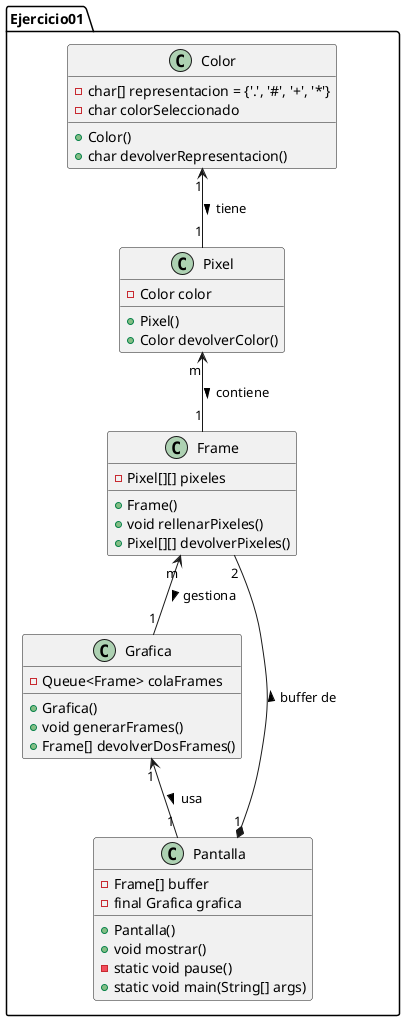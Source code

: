 @startuml
package Ejercicio01 {
    class Color {
        - char[] representacion = {'.', '#', '+', '*'}
        - char colorSeleccionado
        + Color()
        + char devolverRepresentacion()
    }

    class Pixel {
        - Color color
        + Pixel()
        + Color devolverColor()
    }

    class Frame {
        - Pixel[][] pixeles
        + Frame()
        + void rellenarPixeles()
        + Pixel[][] devolverPixeles()
    }

    class Grafica {
        - Queue<Frame> colaFrames
        + Grafica()
        + void generarFrames()
        + Frame[] devolverDosFrames()
    }

    class Pantalla {
        - Frame[] buffer
        - final Grafica grafica
        + Pantalla()
        + void mostrar()
        - static void pause()
        + static void main(String[] args)
    }

    Color "1" <-- "1" Pixel : tiene >
    Pixel "m" <-- "1" Frame : contiene >
    Frame "m" <-- "1" Grafica : gestiona >
    Grafica "1" <-- "1" Pantalla : usa >
    Pantalla "1" *-- "2" Frame : buffer de >
}
@enduml
